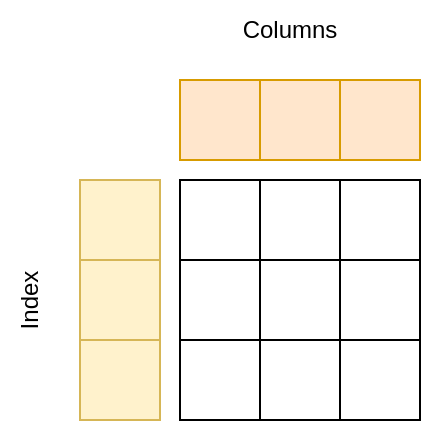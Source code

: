 <mxfile version="15.8.7" type="device"><diagram id="pLnJJrUWhQQS0ipDNolJ" name="Page-1"><mxGraphModel dx="643" dy="410" grid="1" gridSize="10" guides="1" tooltips="1" connect="1" arrows="1" fold="1" page="1" pageScale="1" pageWidth="827" pageHeight="1169" math="0" shadow="0"><root><mxCell id="0"/><mxCell id="1" parent="0"/><mxCell id="1yB0EkZE7IZUalFmbI1u-26" value="" style="rounded=0;whiteSpace=wrap;html=1;strokeColor=default;fillColor=default;" vertex="1" parent="1"><mxGeometry x="360" y="280" width="40" height="40" as="geometry"/></mxCell><mxCell id="1yB0EkZE7IZUalFmbI1u-27" value="" style="rounded=0;whiteSpace=wrap;html=1;strokeColor=default;fillColor=default;" vertex="1" parent="1"><mxGeometry x="360" y="320" width="40" height="40" as="geometry"/></mxCell><mxCell id="1yB0EkZE7IZUalFmbI1u-28" value="" style="rounded=0;whiteSpace=wrap;html=1;strokeColor=default;fillColor=default;" vertex="1" parent="1"><mxGeometry x="360" y="360" width="40" height="40" as="geometry"/></mxCell><mxCell id="1yB0EkZE7IZUalFmbI1u-29" value="" style="rounded=0;whiteSpace=wrap;html=1;strokeColor=default;fillColor=default;" vertex="1" parent="1"><mxGeometry x="400" y="280" width="40" height="40" as="geometry"/></mxCell><mxCell id="1yB0EkZE7IZUalFmbI1u-30" value="" style="rounded=0;whiteSpace=wrap;html=1;strokeColor=default;fillColor=default;" vertex="1" parent="1"><mxGeometry x="400" y="320" width="40" height="40" as="geometry"/></mxCell><mxCell id="1yB0EkZE7IZUalFmbI1u-31" value="" style="rounded=0;whiteSpace=wrap;html=1;strokeColor=default;fillColor=default;" vertex="1" parent="1"><mxGeometry x="400" y="360" width="40" height="40" as="geometry"/></mxCell><mxCell id="1yB0EkZE7IZUalFmbI1u-32" value="" style="rounded=0;whiteSpace=wrap;html=1;strokeColor=default;fillColor=default;" vertex="1" parent="1"><mxGeometry x="440" y="280" width="40" height="40" as="geometry"/></mxCell><mxCell id="1yB0EkZE7IZUalFmbI1u-33" value="" style="rounded=0;whiteSpace=wrap;html=1;strokeColor=default;fillColor=default;" vertex="1" parent="1"><mxGeometry x="440" y="320" width="40" height="40" as="geometry"/></mxCell><mxCell id="1yB0EkZE7IZUalFmbI1u-34" value="" style="rounded=0;whiteSpace=wrap;html=1;strokeColor=default;fillColor=default;" vertex="1" parent="1"><mxGeometry x="440" y="360" width="40" height="40" as="geometry"/></mxCell><mxCell id="1yB0EkZE7IZUalFmbI1u-35" value="" style="rounded=0;whiteSpace=wrap;html=1;strokeColor=#d79b00;fillColor=#ffe6cc;" vertex="1" parent="1"><mxGeometry x="360" y="230" width="40" height="40" as="geometry"/></mxCell><mxCell id="1yB0EkZE7IZUalFmbI1u-36" value="" style="rounded=0;whiteSpace=wrap;html=1;strokeColor=#d79b00;fillColor=#ffe6cc;" vertex="1" parent="1"><mxGeometry x="400" y="230" width="40" height="40" as="geometry"/></mxCell><mxCell id="1yB0EkZE7IZUalFmbI1u-37" value="" style="rounded=0;whiteSpace=wrap;html=1;strokeColor=#d79b00;fillColor=#ffe6cc;" vertex="1" parent="1"><mxGeometry x="440" y="230" width="40" height="40" as="geometry"/></mxCell><mxCell id="1yB0EkZE7IZUalFmbI1u-38" value="" style="rounded=0;whiteSpace=wrap;html=1;strokeColor=#d6b656;fillColor=#fff2cc;" vertex="1" parent="1"><mxGeometry x="310" y="280" width="40" height="40" as="geometry"/></mxCell><mxCell id="1yB0EkZE7IZUalFmbI1u-39" value="" style="rounded=0;whiteSpace=wrap;html=1;strokeColor=#d6b656;fillColor=#fff2cc;" vertex="1" parent="1"><mxGeometry x="310" y="320" width="40" height="40" as="geometry"/></mxCell><mxCell id="1yB0EkZE7IZUalFmbI1u-40" value="" style="rounded=0;whiteSpace=wrap;html=1;strokeColor=#d6b656;fillColor=#fff2cc;" vertex="1" parent="1"><mxGeometry x="310" y="360" width="40" height="40" as="geometry"/></mxCell><mxCell id="1yB0EkZE7IZUalFmbI1u-41" value="Columns" style="text;html=1;strokeColor=none;fillColor=none;align=center;verticalAlign=middle;whiteSpace=wrap;rounded=0;" vertex="1" parent="1"><mxGeometry x="360" y="190" width="110" height="30" as="geometry"/></mxCell><mxCell id="1yB0EkZE7IZUalFmbI1u-42" value="Index" style="text;html=1;strokeColor=none;fillColor=none;align=center;verticalAlign=middle;whiteSpace=wrap;rounded=0;rotation=-90;" vertex="1" parent="1"><mxGeometry x="230" y="325" width="110" height="30" as="geometry"/></mxCell></root></mxGraphModel></diagram></mxfile>